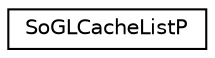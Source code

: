 digraph "Graphical Class Hierarchy"
{
 // LATEX_PDF_SIZE
  edge [fontname="Helvetica",fontsize="10",labelfontname="Helvetica",labelfontsize="10"];
  node [fontname="Helvetica",fontsize="10",shape=record];
  rankdir="LR";
  Node0 [label="SoGLCacheListP",height=0.2,width=0.4,color="black", fillcolor="white", style="filled",URL="$classSoGLCacheListP.html",tooltip=" "];
}
